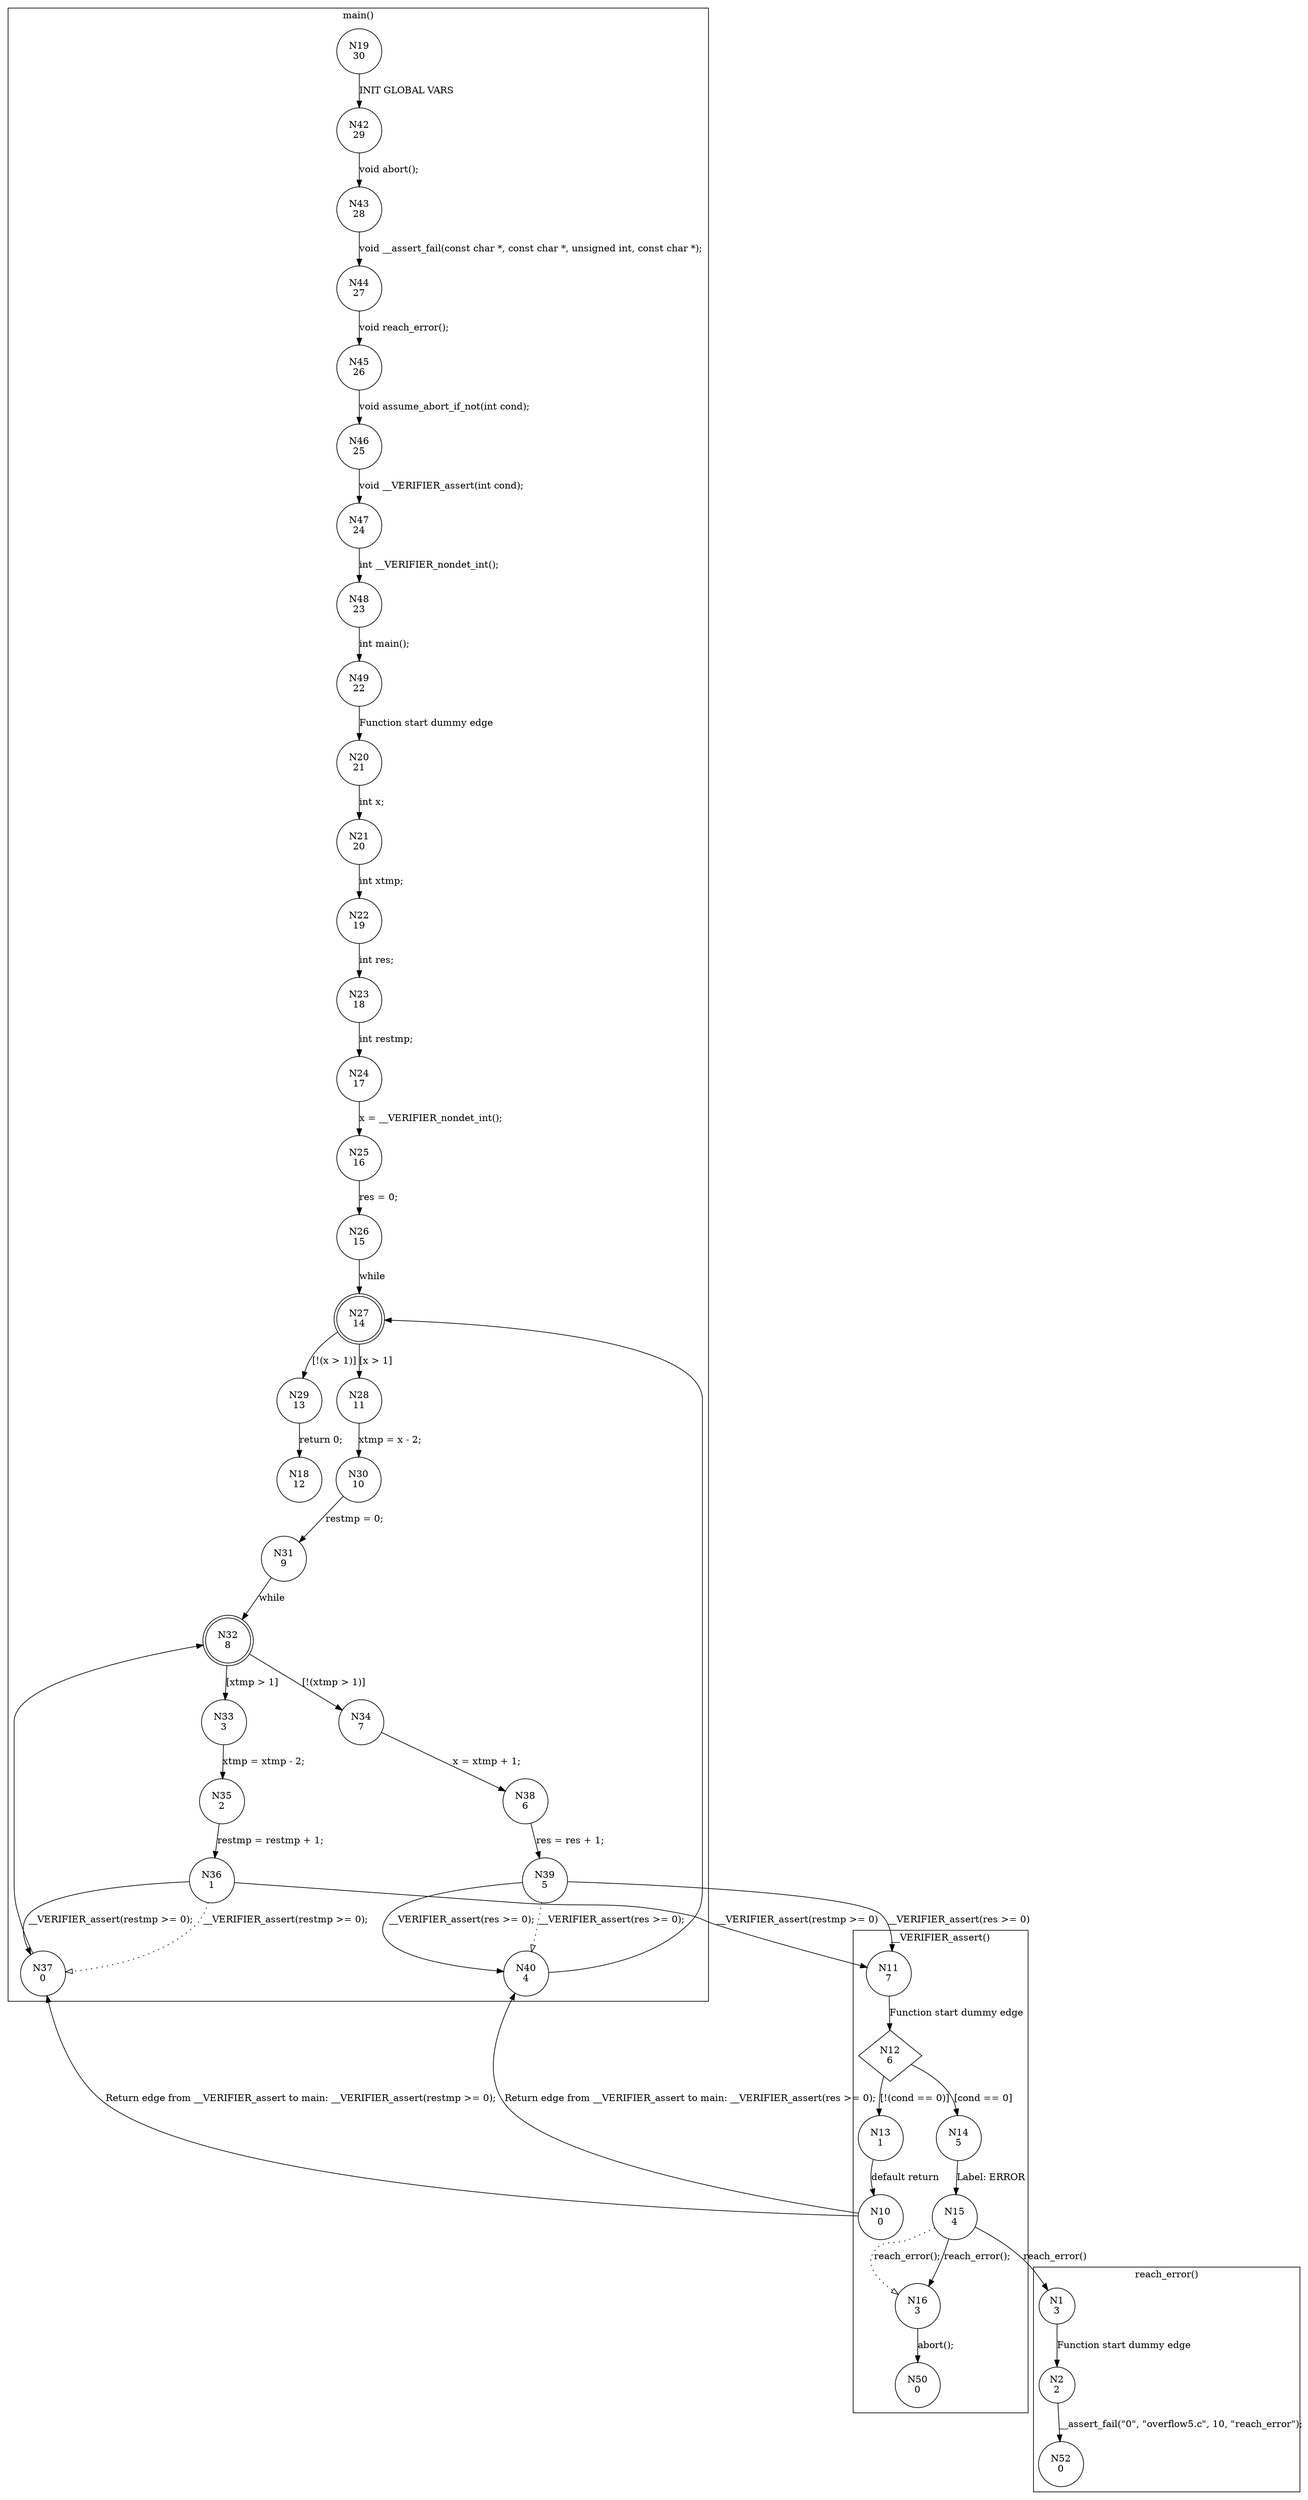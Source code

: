 digraph CFA {
19 [shape="circle" label="N19\n30"]
42 [shape="circle" label="N42\n29"]
43 [shape="circle" label="N43\n28"]
44 [shape="circle" label="N44\n27"]
45 [shape="circle" label="N45\n26"]
46 [shape="circle" label="N46\n25"]
47 [shape="circle" label="N47\n24"]
48 [shape="circle" label="N48\n23"]
49 [shape="circle" label="N49\n22"]
20 [shape="circle" label="N20\n21"]
21 [shape="circle" label="N21\n20"]
22 [shape="circle" label="N22\n19"]
23 [shape="circle" label="N23\n18"]
24 [shape="circle" label="N24\n17"]
25 [shape="circle" label="N25\n16"]
26 [shape="circle" label="N26\n15"]
27 [shape="doublecircle" label="N27\n14"]
29 [shape="circle" label="N29\n13"]
18 [shape="circle" label="N18\n12"]
28 [shape="circle" label="N28\n11"]
30 [shape="circle" label="N30\n10"]
31 [shape="circle" label="N31\n9"]
32 [shape="doublecircle" label="N32\n8"]
34 [shape="circle" label="N34\n7"]
38 [shape="circle" label="N38\n6"]
39 [shape="circle" label="N39\n5"]
11 [shape="circle" label="N11\n7"]
12 [shape="diamond" label="N12\n6"]
13 [shape="circle" label="N13\n1"]
10 [shape="circle" label="N10\n0"]
37 [shape="circle" label="N37\n0"]
40 [shape="circle" label="N40\n4"]
14 [shape="circle" label="N14\n5"]
15 [shape="circle" label="N15\n4"]
1 [shape="circle" label="N1\n3"]
2 [shape="circle" label="N2\n2"]
52 [shape="circle" label="N52\n0"]
16 [shape="circle" label="N16\n3"]
50 [shape="circle" label="N50\n0"]
33 [shape="circle" label="N33\n3"]
35 [shape="circle" label="N35\n2"]
36 [shape="circle" label="N36\n1"]
node [shape="circle"]
subgraph cluster___VERIFIER_assert {
label="__VERIFIER_assert()"
11 -> 12 [label="Function start dummy edge"]
12 -> 14 [label="[cond == 0]"]
12 -> 13 [label="[!(cond == 0)]"]
13 -> 10 [label="default return"]
14 -> 15 [label="Label: ERROR"]
15 -> 16 [label="reach_error();" style="dotted" arrowhead="empty"]
15 -> 16 [label="reach_error();"]
16 -> 50 [label="abort();"]}
subgraph cluster_assume_abort_if_not {
label="assume_abort_if_not()"
}
subgraph cluster_main {
label="main()"
19 -> 42 [label="INIT GLOBAL VARS"]
42 -> 43 [label="void abort();"]
43 -> 44 [label="void __assert_fail(const char *, const char *, unsigned int, const char *);"]
44 -> 45 [label="void reach_error();"]
45 -> 46 [label="void assume_abort_if_not(int cond);"]
46 -> 47 [label="void __VERIFIER_assert(int cond);"]
47 -> 48 [label="int __VERIFIER_nondet_int();"]
48 -> 49 [label="int main();"]
49 -> 20 [label="Function start dummy edge"]
20 -> 21 [label="int x;"]
21 -> 22 [label="int xtmp;"]
22 -> 23 [label="int res;"]
23 -> 24 [label="int restmp;"]
24 -> 25 [label="x = __VERIFIER_nondet_int();"]
25 -> 26 [label="res = 0;"]
26 -> 27 [label="while"]
27 -> 28 [label="[x > 1]"]
27 -> 29 [label="[!(x > 1)]"]
29 -> 18 [label="return 0;"]
28 -> 30 [label="xtmp = x - 2;"]
30 -> 31 [label="restmp = 0;"]
31 -> 32 [label="while"]
32 -> 33 [label="[xtmp > 1]"]
32 -> 34 [label="[!(xtmp > 1)]"]
34 -> 38 [label="x = xtmp + 1;"]
38 -> 39 [label="res = res + 1;"]
39 -> 40 [label="__VERIFIER_assert(res >= 0);" style="dotted" arrowhead="empty"]
39 -> 40 [label="__VERIFIER_assert(res >= 0);"]
37 -> 32 [label=""]
40 -> 27 [label=""]
33 -> 35 [label="xtmp = xtmp - 2;"]
35 -> 36 [label="restmp = restmp + 1;"]
36 -> 37 [label="__VERIFIER_assert(restmp >= 0);" style="dotted" arrowhead="empty"]
36 -> 37 [label="__VERIFIER_assert(restmp >= 0);"]}
subgraph cluster_reach_error {
label="reach_error()"
1 -> 2 [label="Function start dummy edge"]
2 -> 52 [label="__assert_fail(\"0\", \"overflow5.c\", 10, \"reach_error\");"]}
39 -> 11 [label="__VERIFIER_assert(res >= 0)"]
10 -> 40 [label="Return edge from __VERIFIER_assert to main: __VERIFIER_assert(res >= 0);"]
10 -> 37 [label="Return edge from __VERIFIER_assert to main: __VERIFIER_assert(restmp >= 0);"]
15 -> 1 [label="reach_error()"]
36 -> 11 [label="__VERIFIER_assert(restmp >= 0)"]}